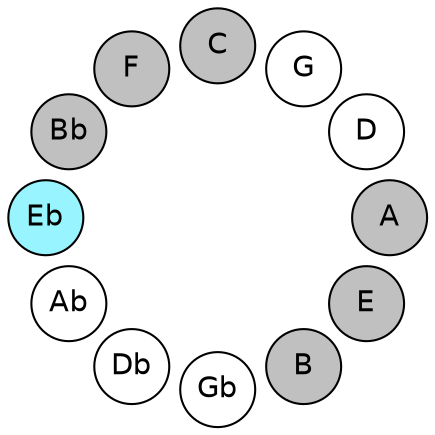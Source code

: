 
graph {

layout = circo;
mindist = .1

node [shape = circle, fontname = Helvetica, margin = 0, style = filled]
edge [style=invis]

subgraph 1 {
	E -- B -- Gb -- Db -- Ab -- Eb -- Bb -- F -- C -- G -- D -- A -- E
}

E [fillcolor = gray];
B [fillcolor = gray];
Gb [fillcolor = white];
Db [fillcolor = white];
Ab [fillcolor = white];
Eb [fillcolor = cadetblue1];
Bb [fillcolor = gray];
F [fillcolor = gray];
C [fillcolor = gray];
G [fillcolor = white];
D [fillcolor = white];
A [fillcolor = gray];
}
